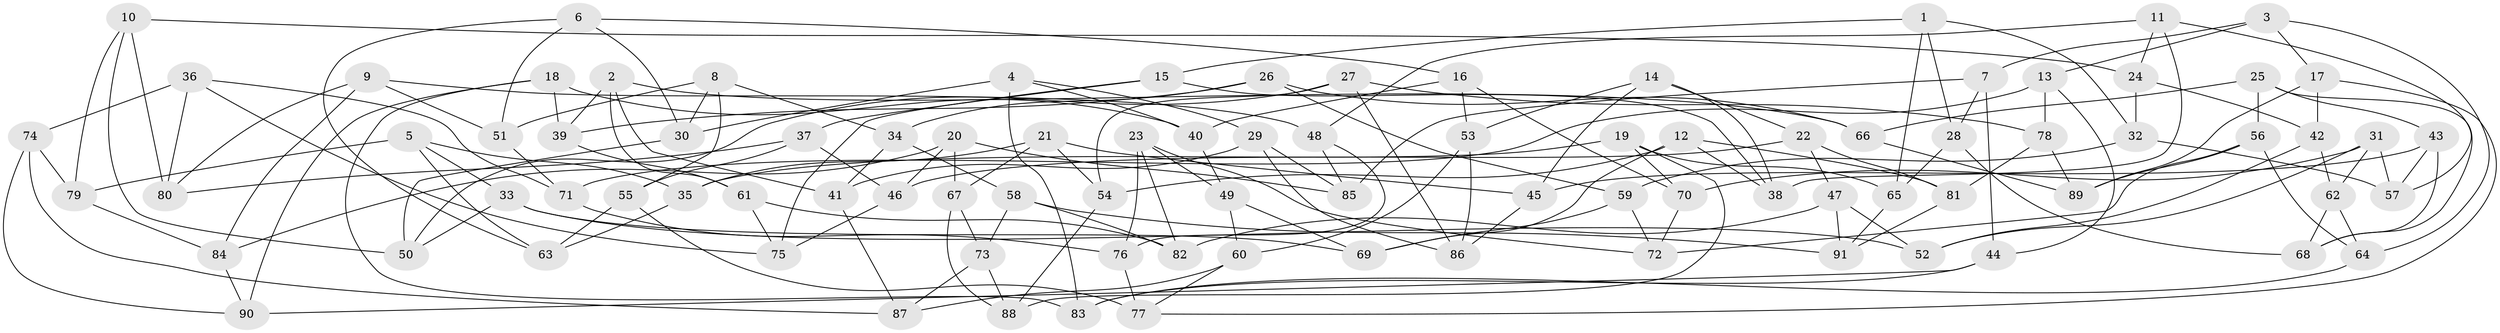// Generated by graph-tools (version 1.1) at 2025/03/03/09/25 03:03:08]
// undirected, 91 vertices, 182 edges
graph export_dot {
graph [start="1"]
  node [color=gray90,style=filled];
  1;
  2;
  3;
  4;
  5;
  6;
  7;
  8;
  9;
  10;
  11;
  12;
  13;
  14;
  15;
  16;
  17;
  18;
  19;
  20;
  21;
  22;
  23;
  24;
  25;
  26;
  27;
  28;
  29;
  30;
  31;
  32;
  33;
  34;
  35;
  36;
  37;
  38;
  39;
  40;
  41;
  42;
  43;
  44;
  45;
  46;
  47;
  48;
  49;
  50;
  51;
  52;
  53;
  54;
  55;
  56;
  57;
  58;
  59;
  60;
  61;
  62;
  63;
  64;
  65;
  66;
  67;
  68;
  69;
  70;
  71;
  72;
  73;
  74;
  75;
  76;
  77;
  78;
  79;
  80;
  81;
  82;
  83;
  84;
  85;
  86;
  87;
  88;
  89;
  90;
  91;
  1 -- 65;
  1 -- 28;
  1 -- 15;
  1 -- 32;
  2 -- 61;
  2 -- 41;
  2 -- 39;
  2 -- 66;
  3 -- 17;
  3 -- 64;
  3 -- 13;
  3 -- 7;
  4 -- 40;
  4 -- 30;
  4 -- 29;
  4 -- 83;
  5 -- 35;
  5 -- 79;
  5 -- 63;
  5 -- 33;
  6 -- 51;
  6 -- 63;
  6 -- 30;
  6 -- 16;
  7 -- 44;
  7 -- 28;
  7 -- 85;
  8 -- 51;
  8 -- 34;
  8 -- 55;
  8 -- 30;
  9 -- 84;
  9 -- 51;
  9 -- 48;
  9 -- 80;
  10 -- 24;
  10 -- 79;
  10 -- 50;
  10 -- 80;
  11 -- 48;
  11 -- 38;
  11 -- 24;
  11 -- 57;
  12 -- 54;
  12 -- 69;
  12 -- 38;
  12 -- 81;
  13 -- 78;
  13 -- 71;
  13 -- 44;
  14 -- 22;
  14 -- 45;
  14 -- 38;
  14 -- 53;
  15 -- 38;
  15 -- 37;
  15 -- 75;
  16 -- 53;
  16 -- 70;
  16 -- 40;
  17 -- 77;
  17 -- 42;
  17 -- 89;
  18 -- 40;
  18 -- 83;
  18 -- 39;
  18 -- 90;
  19 -- 65;
  19 -- 70;
  19 -- 35;
  19 -- 88;
  20 -- 46;
  20 -- 84;
  20 -- 67;
  20 -- 85;
  21 -- 35;
  21 -- 45;
  21 -- 54;
  21 -- 67;
  22 -- 81;
  22 -- 46;
  22 -- 47;
  23 -- 82;
  23 -- 72;
  23 -- 49;
  23 -- 76;
  24 -- 42;
  24 -- 32;
  25 -- 66;
  25 -- 43;
  25 -- 56;
  25 -- 68;
  26 -- 39;
  26 -- 66;
  26 -- 59;
  26 -- 34;
  27 -- 54;
  27 -- 78;
  27 -- 50;
  27 -- 86;
  28 -- 65;
  28 -- 68;
  29 -- 41;
  29 -- 85;
  29 -- 86;
  30 -- 50;
  31 -- 57;
  31 -- 70;
  31 -- 52;
  31 -- 62;
  32 -- 59;
  32 -- 57;
  33 -- 69;
  33 -- 50;
  33 -- 52;
  34 -- 41;
  34 -- 58;
  35 -- 63;
  36 -- 75;
  36 -- 80;
  36 -- 74;
  36 -- 71;
  37 -- 80;
  37 -- 46;
  37 -- 55;
  39 -- 61;
  40 -- 49;
  41 -- 87;
  42 -- 62;
  42 -- 52;
  43 -- 45;
  43 -- 68;
  43 -- 57;
  44 -- 90;
  44 -- 83;
  45 -- 86;
  46 -- 75;
  47 -- 91;
  47 -- 52;
  47 -- 82;
  48 -- 76;
  48 -- 85;
  49 -- 60;
  49 -- 69;
  51 -- 71;
  53 -- 60;
  53 -- 86;
  54 -- 88;
  55 -- 77;
  55 -- 63;
  56 -- 89;
  56 -- 72;
  56 -- 64;
  58 -- 82;
  58 -- 91;
  58 -- 73;
  59 -- 69;
  59 -- 72;
  60 -- 77;
  60 -- 87;
  61 -- 75;
  61 -- 82;
  62 -- 68;
  62 -- 64;
  64 -- 83;
  65 -- 91;
  66 -- 89;
  67 -- 88;
  67 -- 73;
  70 -- 72;
  71 -- 76;
  73 -- 88;
  73 -- 87;
  74 -- 90;
  74 -- 79;
  74 -- 87;
  76 -- 77;
  78 -- 81;
  78 -- 89;
  79 -- 84;
  81 -- 91;
  84 -- 90;
}
